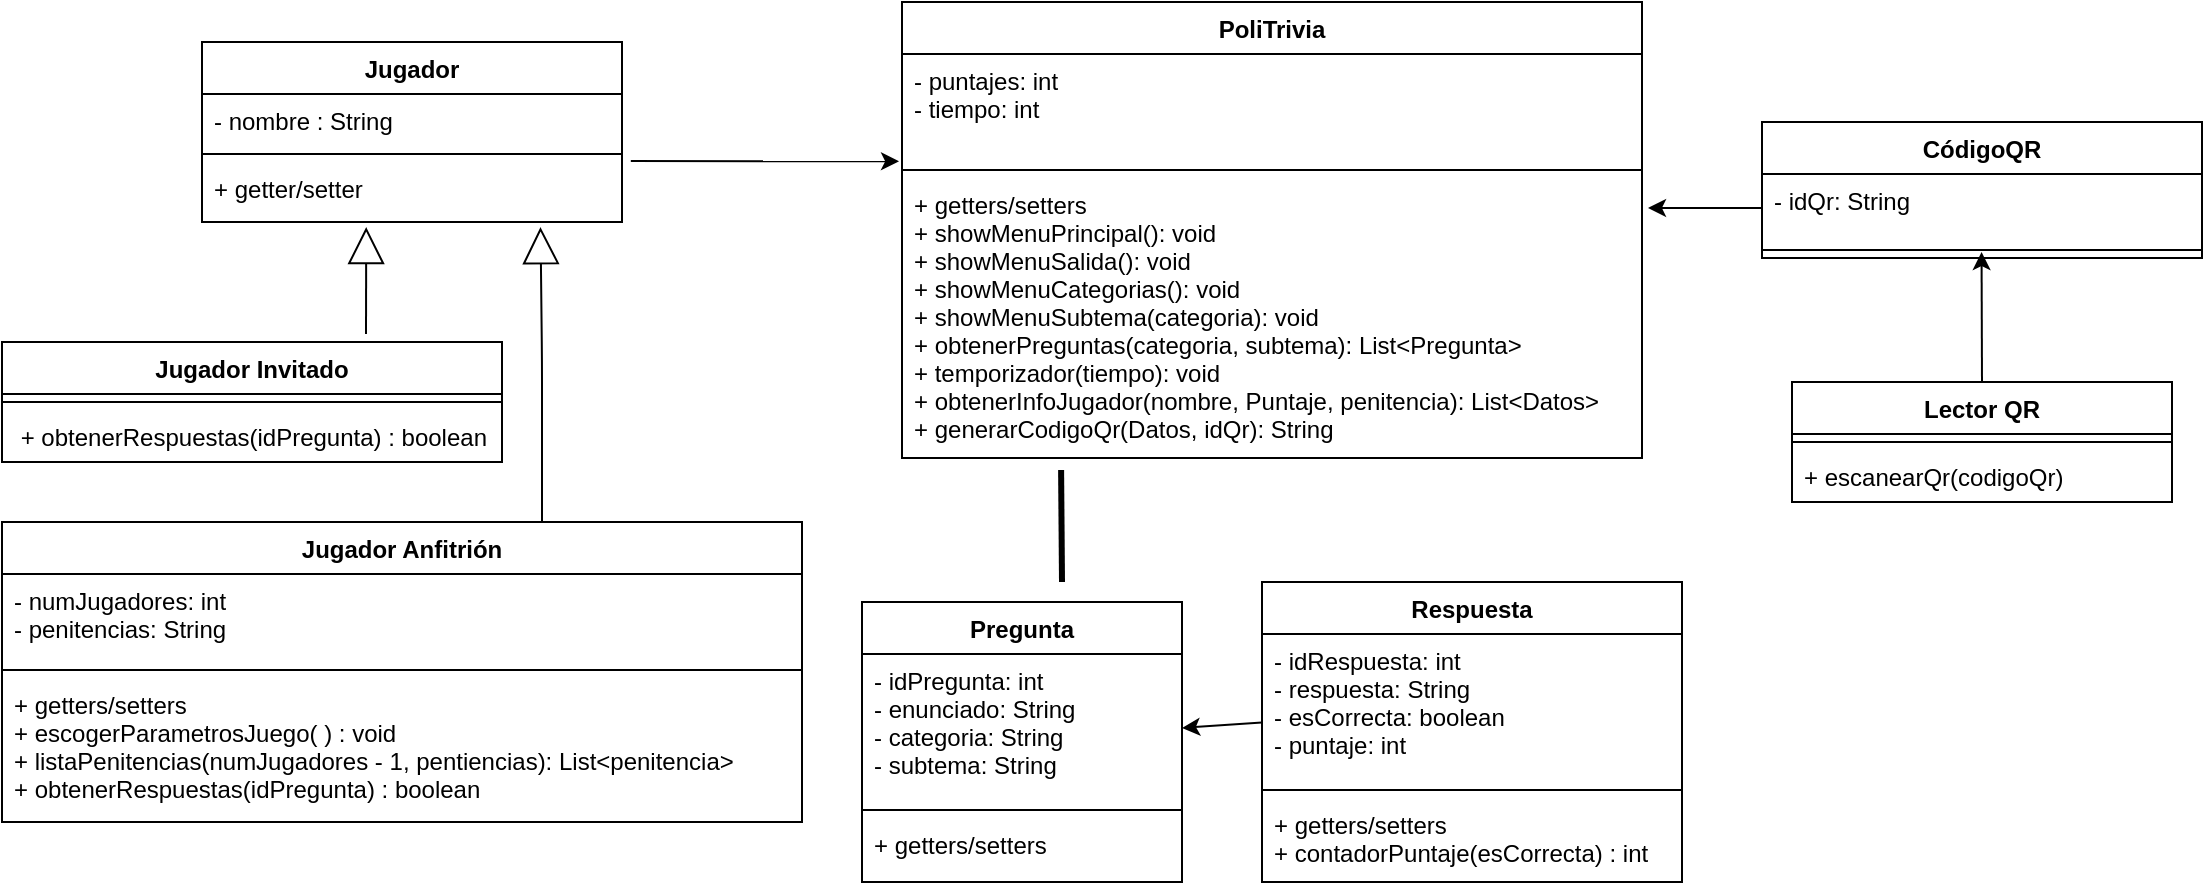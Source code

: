 <mxfile>
    <diagram id="DLxoPFnFCmC83H28-8nR" name="Page-1">
        <mxGraphModel dx="495" dy="513" grid="1" gridSize="10" guides="1" tooltips="1" connect="1" arrows="1" fold="1" page="1" pageScale="1" pageWidth="850" pageHeight="1100" math="0" shadow="0">
            <root>
                <mxCell id="0"/>
                <mxCell id="1" parent="0"/>
                <mxCell id="3" value="Jugador" style="swimlane;fontStyle=1;align=center;verticalAlign=top;childLayout=stackLayout;horizontal=1;startSize=26;horizontalStack=0;resizeParent=1;resizeParentMax=0;resizeLast=0;collapsible=1;marginBottom=0;" parent="1" vertex="1">
                    <mxGeometry x="110" y="100" width="210" height="90" as="geometry"/>
                </mxCell>
                <mxCell id="4" value="- nombre : String" style="text;strokeColor=none;fillColor=none;align=left;verticalAlign=top;spacingLeft=4;spacingRight=4;overflow=hidden;rotatable=0;points=[[0,0.5],[1,0.5]];portConstraint=eastwest;" parent="3" vertex="1">
                    <mxGeometry y="26" width="210" height="26" as="geometry"/>
                </mxCell>
                <mxCell id="5" value="" style="line;strokeWidth=1;fillColor=none;align=left;verticalAlign=middle;spacingTop=-1;spacingLeft=3;spacingRight=3;rotatable=0;labelPosition=right;points=[];portConstraint=eastwest;strokeColor=inherit;" parent="3" vertex="1">
                    <mxGeometry y="52" width="210" height="8" as="geometry"/>
                </mxCell>
                <mxCell id="6" value="+ getter/setter" style="text;strokeColor=none;fillColor=none;align=left;verticalAlign=top;spacingLeft=4;spacingRight=4;overflow=hidden;rotatable=0;points=[[0,0.5],[1,0.5]];portConstraint=eastwest;" parent="3" vertex="1">
                    <mxGeometry y="60" width="210" height="30" as="geometry"/>
                </mxCell>
                <mxCell id="7" value="Jugador Anfitrión" style="swimlane;fontStyle=1;align=center;verticalAlign=top;childLayout=stackLayout;horizontal=1;startSize=26;horizontalStack=0;resizeParent=1;resizeParentMax=0;resizeLast=0;collapsible=1;marginBottom=0;" parent="1" vertex="1">
                    <mxGeometry x="10" y="340" width="400" height="150" as="geometry"/>
                </mxCell>
                <mxCell id="8" value="- numJugadores: int&#10;- penitencias: String" style="text;strokeColor=none;fillColor=none;align=left;verticalAlign=top;spacingLeft=4;spacingRight=4;overflow=hidden;rotatable=0;points=[[0,0.5],[1,0.5]];portConstraint=eastwest;" parent="7" vertex="1">
                    <mxGeometry y="26" width="400" height="44" as="geometry"/>
                </mxCell>
                <mxCell id="9" value="" style="line;strokeWidth=1;fillColor=none;align=left;verticalAlign=middle;spacingTop=-1;spacingLeft=3;spacingRight=3;rotatable=0;labelPosition=right;points=[];portConstraint=eastwest;strokeColor=inherit;" parent="7" vertex="1">
                    <mxGeometry y="70" width="400" height="8" as="geometry"/>
                </mxCell>
                <mxCell id="10" value="+ getters/setters&#10;+ escogerParametrosJuego( ) : void&#10;+ listaPenitencias(numJugadores - 1, pentiencias): List&lt;penitencia&gt;&#10;+ obtenerRespuestas(idPregunta) : boolean&#10;" style="text;strokeColor=none;fillColor=none;align=left;verticalAlign=top;spacingLeft=4;spacingRight=4;overflow=hidden;rotatable=0;points=[[0,0.5],[1,0.5]];portConstraint=eastwest;" parent="7" vertex="1">
                    <mxGeometry y="78" width="400" height="72" as="geometry"/>
                </mxCell>
                <mxCell id="49" value="" style="edgeStyle=none;html=1;exitX=0.5;exitY=0;exitDx=0;exitDy=0;entryX=0.499;entryY=0.625;entryDx=0;entryDy=0;entryPerimeter=0;" parent="1" source="19" target="17" edge="1">
                    <mxGeometry relative="1" as="geometry">
                        <mxPoint x="1070" y="270" as="sourcePoint"/>
                        <mxPoint x="1065" y="234" as="targetPoint"/>
                    </mxGeometry>
                </mxCell>
                <mxCell id="19" value="Lector QR" style="swimlane;fontStyle=1;align=center;verticalAlign=top;childLayout=stackLayout;horizontal=1;startSize=26;horizontalStack=0;resizeParent=1;resizeParentMax=0;resizeLast=0;collapsible=1;marginBottom=0;" parent="1" vertex="1">
                    <mxGeometry x="905" y="270" width="190" height="60" as="geometry"/>
                </mxCell>
                <mxCell id="21" value="" style="line;strokeWidth=1;fillColor=none;align=left;verticalAlign=middle;spacingTop=-1;spacingLeft=3;spacingRight=3;rotatable=0;labelPosition=right;points=[];portConstraint=eastwest;strokeColor=inherit;" parent="19" vertex="1">
                    <mxGeometry y="26" width="190" height="8" as="geometry"/>
                </mxCell>
                <mxCell id="22" value="+ escanearQr(codigoQr)" style="text;strokeColor=none;fillColor=none;align=left;verticalAlign=top;spacingLeft=4;spacingRight=4;overflow=hidden;rotatable=0;points=[[0,0.5],[1,0.5]];portConstraint=eastwest;" parent="19" vertex="1">
                    <mxGeometry y="34" width="190" height="26" as="geometry"/>
                </mxCell>
                <mxCell id="23" value="PoliTrivia" style="swimlane;fontStyle=1;align=center;verticalAlign=top;childLayout=stackLayout;horizontal=1;startSize=26;horizontalStack=0;resizeParent=1;resizeParentMax=0;resizeLast=0;collapsible=1;marginBottom=0;" parent="1" vertex="1">
                    <mxGeometry x="460" y="80" width="370" height="228" as="geometry"/>
                </mxCell>
                <mxCell id="24" value="- puntajes: int&#10;- tiempo: int" style="text;strokeColor=none;fillColor=none;align=left;verticalAlign=top;spacingLeft=4;spacingRight=4;overflow=hidden;rotatable=0;points=[[0,0.5],[1,0.5]];portConstraint=eastwest;" parent="23" vertex="1">
                    <mxGeometry y="26" width="370" height="54" as="geometry"/>
                </mxCell>
                <mxCell id="25" value="" style="line;strokeWidth=1;fillColor=none;align=left;verticalAlign=middle;spacingTop=-1;spacingLeft=3;spacingRight=3;rotatable=0;labelPosition=right;points=[];portConstraint=eastwest;strokeColor=inherit;" parent="23" vertex="1">
                    <mxGeometry y="80" width="370" height="8" as="geometry"/>
                </mxCell>
                <mxCell id="26" value="+ getters/setters&#10;+ showMenuPrincipal(): void&#10;+ showMenuSalida(): void&#10;+ showMenuCategorias(): void&#10;+ showMenuSubtema(categoria): void&#10;+ obtenerPreguntas(categoria, subtema): List&lt;Pregunta&gt;&#10;+ temporizador(tiempo): void&#10;+ obtenerInfoJugador(nombre, Puntaje, penitencia): List&lt;Datos&gt; &#10;+ generarCodigoQr(Datos, idQr): String" style="text;strokeColor=none;fillColor=none;align=left;verticalAlign=top;spacingLeft=4;spacingRight=4;overflow=hidden;rotatable=0;points=[[0,0.5],[1,0.5]];portConstraint=eastwest;" parent="23" vertex="1">
                    <mxGeometry y="88" width="370" height="140" as="geometry"/>
                </mxCell>
                <mxCell id="15" value="CódigoQR" style="swimlane;fontStyle=1;align=center;verticalAlign=top;childLayout=stackLayout;horizontal=1;startSize=26;horizontalStack=0;resizeParent=1;resizeParentMax=0;resizeLast=0;collapsible=1;marginBottom=0;" parent="1" vertex="1">
                    <mxGeometry x="890" y="140" width="220" height="68" as="geometry"/>
                </mxCell>
                <mxCell id="16" value="- idQr: String&#10;" style="text;strokeColor=none;fillColor=none;align=left;verticalAlign=top;spacingLeft=4;spacingRight=4;overflow=hidden;rotatable=0;points=[[0,0.5],[1,0.5]];portConstraint=eastwest;" parent="15" vertex="1">
                    <mxGeometry y="26" width="220" height="34" as="geometry"/>
                </mxCell>
                <mxCell id="17" value="" style="line;strokeWidth=1;fillColor=none;align=left;verticalAlign=middle;spacingTop=-1;spacingLeft=3;spacingRight=3;rotatable=0;labelPosition=right;points=[];portConstraint=eastwest;strokeColor=inherit;" parent="15" vertex="1">
                    <mxGeometry y="60" width="220" height="8" as="geometry"/>
                </mxCell>
                <mxCell id="27" value="Pregunta" style="swimlane;fontStyle=1;align=center;verticalAlign=top;childLayout=stackLayout;horizontal=1;startSize=26;horizontalStack=0;resizeParent=1;resizeParentMax=0;resizeLast=0;collapsible=1;marginBottom=0;" parent="1" vertex="1">
                    <mxGeometry x="440" y="380" width="160" height="140" as="geometry"/>
                </mxCell>
                <mxCell id="28" value="- idPregunta: int&#10;- enunciado: String&#10;- categoria: String&#10;- subtema: String&#10;" style="text;strokeColor=none;fillColor=none;align=left;verticalAlign=top;spacingLeft=4;spacingRight=4;overflow=hidden;rotatable=0;points=[[0,0.5],[1,0.5]];portConstraint=eastwest;" parent="27" vertex="1">
                    <mxGeometry y="26" width="160" height="74" as="geometry"/>
                </mxCell>
                <mxCell id="29" value="" style="line;strokeWidth=1;fillColor=none;align=left;verticalAlign=middle;spacingTop=-1;spacingLeft=3;spacingRight=3;rotatable=0;labelPosition=right;points=[];portConstraint=eastwest;strokeColor=inherit;" parent="27" vertex="1">
                    <mxGeometry y="100" width="160" height="8" as="geometry"/>
                </mxCell>
                <mxCell id="30" value="+ getters/setters" style="text;strokeColor=none;fillColor=none;align=left;verticalAlign=top;spacingLeft=4;spacingRight=4;overflow=hidden;rotatable=0;points=[[0,0.5],[1,0.5]];portConstraint=eastwest;" parent="27" vertex="1">
                    <mxGeometry y="108" width="160" height="32" as="geometry"/>
                </mxCell>
                <mxCell id="35" value="Respuesta" style="swimlane;fontStyle=1;align=center;verticalAlign=top;childLayout=stackLayout;horizontal=1;startSize=26;horizontalStack=0;resizeParent=1;resizeParentMax=0;resizeLast=0;collapsible=1;marginBottom=0;" parent="1" vertex="1">
                    <mxGeometry x="640" y="370" width="210" height="150" as="geometry"/>
                </mxCell>
                <mxCell id="36" value="- idRespuesta: int&#10;- respuesta: String&#10;- esCorrecta: boolean&#10;- puntaje: int" style="text;strokeColor=none;fillColor=none;align=left;verticalAlign=top;spacingLeft=4;spacingRight=4;overflow=hidden;rotatable=0;points=[[0,0.5],[1,0.5]];portConstraint=eastwest;" parent="35" vertex="1">
                    <mxGeometry y="26" width="210" height="74" as="geometry"/>
                </mxCell>
                <mxCell id="37" value="" style="line;strokeWidth=1;fillColor=none;align=left;verticalAlign=middle;spacingTop=-1;spacingLeft=3;spacingRight=3;rotatable=0;labelPosition=right;points=[];portConstraint=eastwest;strokeColor=inherit;" parent="35" vertex="1">
                    <mxGeometry y="100" width="210" height="8" as="geometry"/>
                </mxCell>
                <mxCell id="38" value="+ getters/setters&#10;+ contadorPuntaje(esCorrecta) : int" style="text;strokeColor=none;fillColor=none;align=left;verticalAlign=top;spacingLeft=4;spacingRight=4;overflow=hidden;rotatable=0;points=[[0,0.5],[1,0.5]];portConstraint=eastwest;" parent="35" vertex="1">
                    <mxGeometry y="108" width="210" height="42" as="geometry"/>
                </mxCell>
                <mxCell id="39" value="Jugador Invitado" style="swimlane;fontStyle=1;align=center;verticalAlign=top;childLayout=stackLayout;horizontal=1;startSize=26;horizontalStack=0;resizeParent=1;resizeParentMax=0;resizeLast=0;collapsible=1;marginBottom=0;" parent="1" vertex="1">
                    <mxGeometry x="10" y="250" width="250" height="60" as="geometry"/>
                </mxCell>
                <mxCell id="40" value="" style="line;strokeWidth=1;fillColor=none;align=left;verticalAlign=middle;spacingTop=-1;spacingLeft=3;spacingRight=3;rotatable=0;labelPosition=right;points=[];portConstraint=eastwest;strokeColor=inherit;" parent="39" vertex="1">
                    <mxGeometry y="26" width="250" height="8" as="geometry"/>
                </mxCell>
                <mxCell id="41" value=" + obtenerRespuestas(idPregunta) : boolean" style="text;strokeColor=none;fillColor=none;align=left;verticalAlign=top;spacingLeft=4;spacingRight=4;overflow=hidden;rotatable=0;points=[[0,0.5],[1,0.5]];portConstraint=eastwest;" parent="39" vertex="1">
                    <mxGeometry y="34" width="250" height="26" as="geometry"/>
                </mxCell>
                <mxCell id="42" value="" style="endArrow=block;endSize=16;endFill=0;html=1;exitX=0.728;exitY=-0.067;exitDx=0;exitDy=0;entryX=0.391;entryY=1.085;entryDx=0;entryDy=0;entryPerimeter=0;exitPerimeter=0;" parent="1" source="39" target="6" edge="1">
                    <mxGeometry width="160" relative="1" as="geometry">
                        <mxPoint x="197" y="250" as="sourcePoint"/>
                        <mxPoint x="190" y="210" as="targetPoint"/>
                    </mxGeometry>
                </mxCell>
                <mxCell id="43" value="" style="endArrow=block;endSize=16;endFill=0;html=1;entryX=0.806;entryY=1.085;entryDx=0;entryDy=0;entryPerimeter=0;exitX=0.675;exitY=0;exitDx=0;exitDy=0;exitPerimeter=0;" parent="1" source="7" target="6" edge="1">
                    <mxGeometry width="160" relative="1" as="geometry">
                        <mxPoint x="280" y="260" as="sourcePoint"/>
                        <mxPoint x="283.18" y="202.88" as="targetPoint"/>
                        <Array as="points">
                            <mxPoint x="280" y="260"/>
                        </Array>
                    </mxGeometry>
                </mxCell>
                <mxCell id="47" style="edgeStyle=none;html=1;exitX=1.021;exitY=-0.017;exitDx=0;exitDy=0;entryX=-0.004;entryY=0.994;entryDx=0;entryDy=0;entryPerimeter=0;exitPerimeter=0;" parent="1" source="6" target="24" edge="1">
                    <mxGeometry relative="1" as="geometry"/>
                </mxCell>
                <mxCell id="50" value="" style="edgeStyle=none;html=1;" parent="1" source="16" edge="1">
                    <mxGeometry relative="1" as="geometry">
                        <mxPoint x="833" y="183" as="targetPoint"/>
                    </mxGeometry>
                </mxCell>
                <mxCell id="51" value="" style="endArrow=none;startArrow=none;endFill=0;startFill=0;endSize=8;html=1;verticalAlign=bottom;labelBackgroundColor=none;strokeWidth=3;entryX=0.215;entryY=1.043;entryDx=0;entryDy=0;entryPerimeter=0;" parent="1" target="26" edge="1">
                    <mxGeometry width="160" relative="1" as="geometry">
                        <mxPoint x="540" y="370" as="sourcePoint"/>
                        <mxPoint x="590" y="300" as="targetPoint"/>
                    </mxGeometry>
                </mxCell>
                <mxCell id="54" value="" style="edgeStyle=none;html=1;entryX=1;entryY=0.5;entryDx=0;entryDy=0;" parent="1" source="36" target="28" edge="1">
                    <mxGeometry relative="1" as="geometry"/>
                </mxCell>
            </root>
        </mxGraphModel>
    </diagram>
</mxfile>